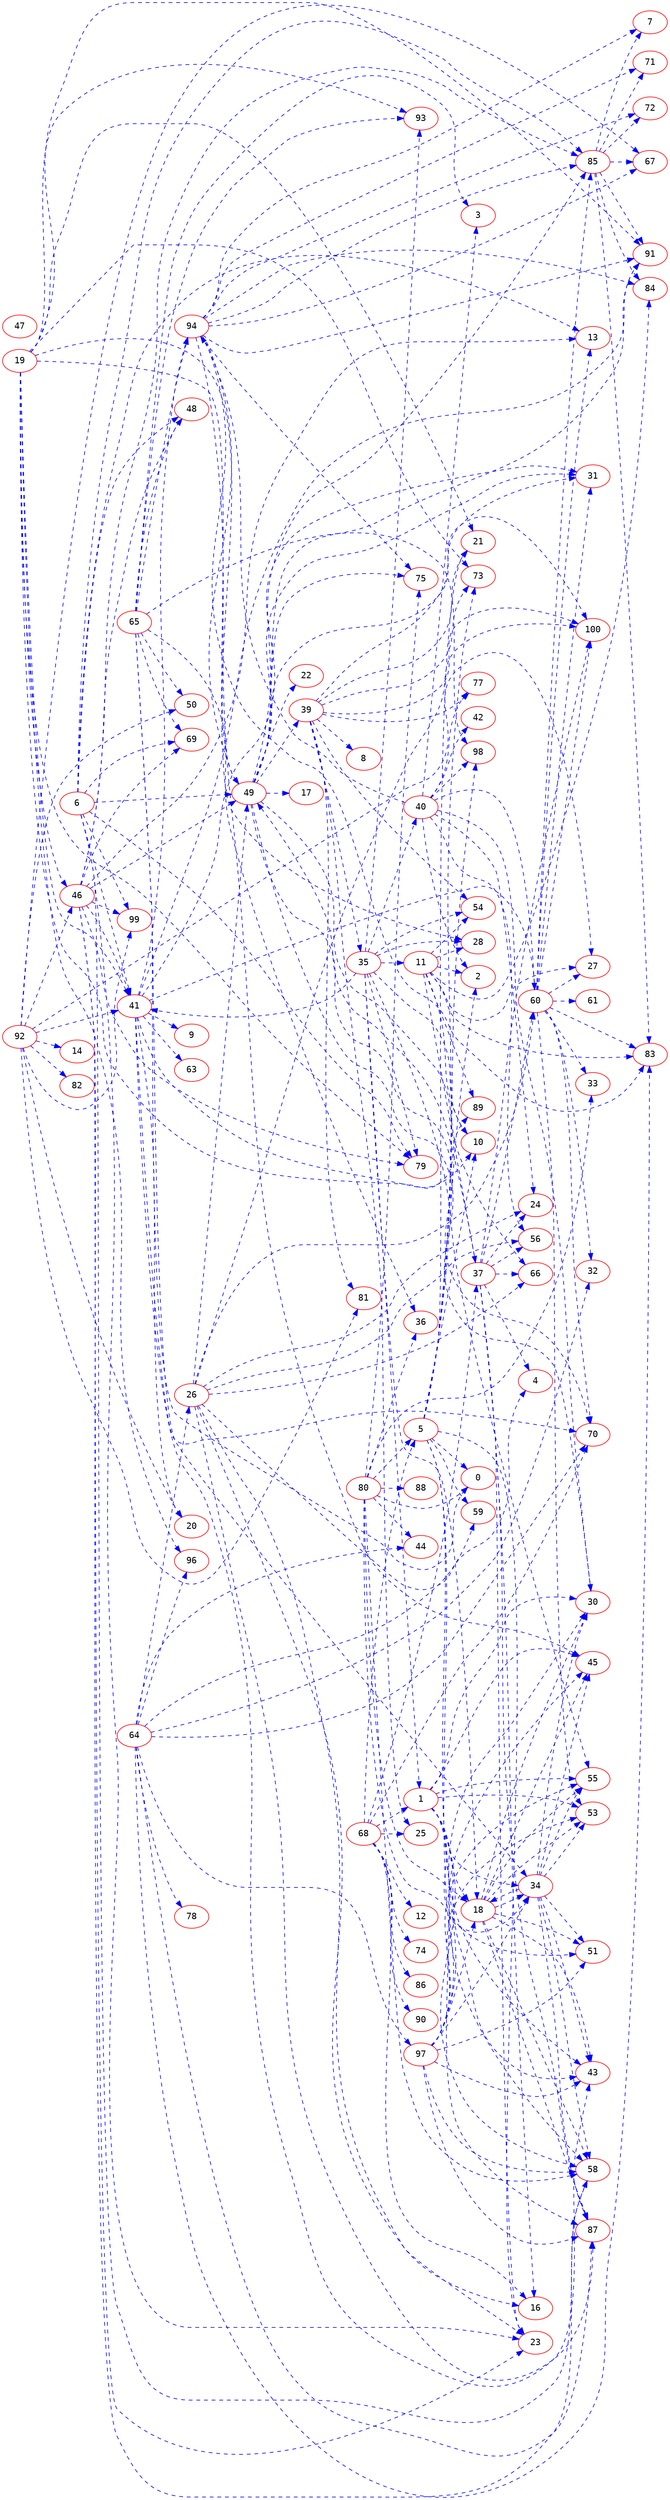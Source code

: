digraph dumpedGraph {
		node[color=Red,fontname=Courier]
		edge[color=Blue,style=dashed]
		rankdir=LR; //Rank Direction Left to Right
		/*Total Nodes : 31 */
"1"->{"18" "30" "34" "43" "45" "51" "53" "55" "58" "87"}
"3"->{}
"5"->{"0" "2" "10" "21" "23" "43" "58" "59" "73" "98"}
"6"->{"13" "23" "41" "48" "49" "58" "69" "79" "85" "99"}
"10"->{}
"11"->{"2" "10" "27" "28" "37" "54" "83" "84" "89"}
"18"->{"30" "34" "43" "45" "51" "53" "55" "58" "87"}
"19"->{"21" "28" "41" "46" "49" "73" "79" "89" "91" "93" "96"}
"26"->{"4" "16" "23" "24" "49" "56" "60" "66" "87" "100"}
"34"->{"18" "30" "43" "45" "51" "53" "55" "58" "87"}
"35"->{"1" "10" "11" "18" "28" "40" "41" "54" "55" "79" "93"}
"37"->{"4" "16" "23" "24" "49" "56" "60" "66" "87" "100"}
"39"->{"8" "21" "25" "31" "35" "54" "73" "77" "81" "100"}
"40"->{"2" "3" "24" "30" "42" "56" "60" "77" "94" "98"}
"41"->{"9" "10" "20" "31" "43" "60" "63" "70" "91" "94"}
"46"->{"13" "23" "41" "48" "49" "58" "69" "79" "85" "99"}
"47"->{}
"49"->{"17" "22" "30" "31" "39" "66" "70" "75" "85" "91" "100"}
"53"->{}
"60"->{"13" "27" "31" "32" "33" "53" "61" "70" "83" "85" "100"}
"64"->{"26" "32" "44" "59" "70" "78" "83" "87" "96" "97"}
"65"->{"0" "3" "34" "36" "48" "50" "69" "93" "94" "98"}
"68"->{"1" "5" "12" "16" "25" "37" "70" "74" "86" "90"}
"80"->{"0" "5" "18" "33" "34" "36" "44" "58" "75" "88"}
"81"->{}
"85"->{"7" "67" "71" "72" "83" "84" "91"}
"87"->{}
"92"->{"14" "20" "27" "41" "46" "50" "67" "81" "82" "99"}
"94"->{"7" "45" "49" "67" "71" "72" "75" "83" "84" "85" "91"}
"97"->{"18" "30" "34" "43" "45" "51" "53" "55" "58" "87"}
"100"->{}
}